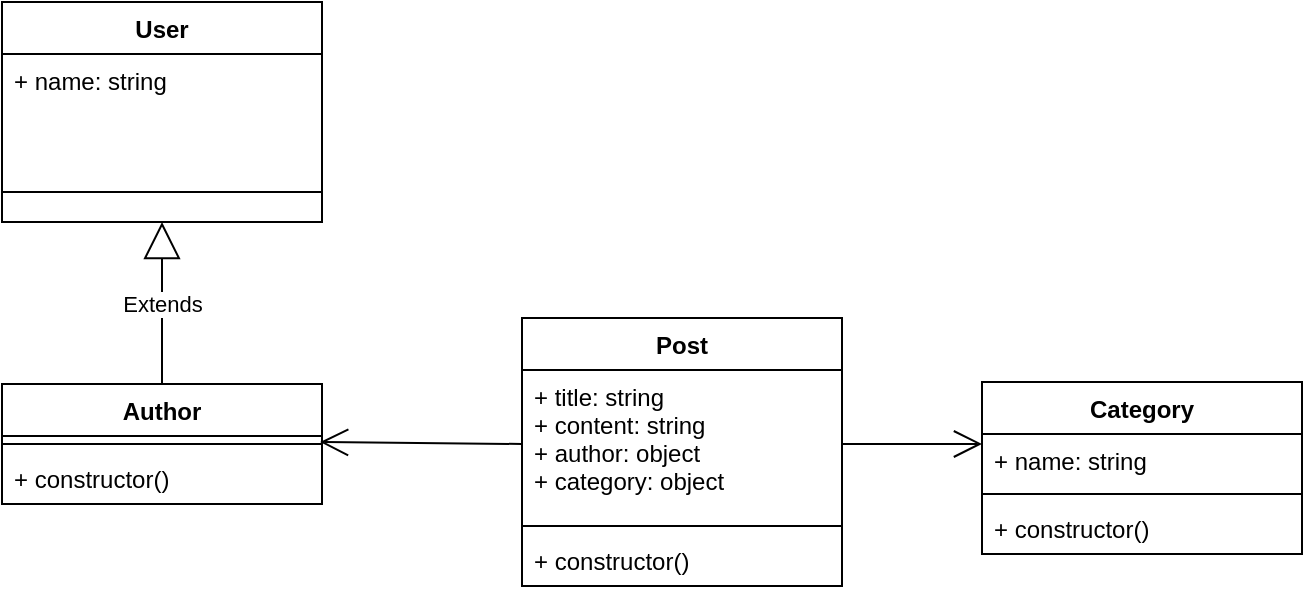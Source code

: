 <mxfile version="13.7.9" type="device"><diagram id="QdmGt0YlOmsqihfDgoCq" name="Page-1"><mxGraphModel dx="946" dy="548" grid="1" gridSize="10" guides="1" tooltips="1" connect="1" arrows="1" fold="1" page="1" pageScale="1" pageWidth="1100" pageHeight="850" math="0" shadow="0"><root><mxCell id="0"/><mxCell id="1" parent="0"/><mxCell id="uJU689-g35iLx2exyVdF-10" value="Post" style="swimlane;fontStyle=1;align=center;verticalAlign=top;childLayout=stackLayout;horizontal=1;startSize=26;horizontalStack=0;resizeParent=1;resizeParentMax=0;resizeLast=0;collapsible=1;marginBottom=0;" vertex="1" parent="1"><mxGeometry x="440" y="228" width="160" height="134" as="geometry"/></mxCell><mxCell id="uJU689-g35iLx2exyVdF-11" value="+ title: string&#10;+ content: string&#10;+ author: object&#10;+ category: object" style="text;strokeColor=none;fillColor=none;align=left;verticalAlign=top;spacingLeft=4;spacingRight=4;overflow=hidden;rotatable=0;points=[[0,0.5],[1,0.5]];portConstraint=eastwest;" vertex="1" parent="uJU689-g35iLx2exyVdF-10"><mxGeometry y="26" width="160" height="74" as="geometry"/></mxCell><mxCell id="uJU689-g35iLx2exyVdF-12" value="" style="line;strokeWidth=1;fillColor=none;align=left;verticalAlign=middle;spacingTop=-1;spacingLeft=3;spacingRight=3;rotatable=0;labelPosition=right;points=[];portConstraint=eastwest;" vertex="1" parent="uJU689-g35iLx2exyVdF-10"><mxGeometry y="100" width="160" height="8" as="geometry"/></mxCell><mxCell id="uJU689-g35iLx2exyVdF-13" value="+ constructor()" style="text;strokeColor=none;fillColor=none;align=left;verticalAlign=top;spacingLeft=4;spacingRight=4;overflow=hidden;rotatable=0;points=[[0,0.5],[1,0.5]];portConstraint=eastwest;" vertex="1" parent="uJU689-g35iLx2exyVdF-10"><mxGeometry y="108" width="160" height="26" as="geometry"/></mxCell><mxCell id="uJU689-g35iLx2exyVdF-22" value="Extends" style="endArrow=block;endSize=16;endFill=0;html=1;entryX=0.5;entryY=1;entryDx=0;entryDy=0;" edge="1" parent="1" source="uJU689-g35iLx2exyVdF-31" target="uJU689-g35iLx2exyVdF-1"><mxGeometry width="160" relative="1" as="geometry"><mxPoint x="260" y="248" as="sourcePoint"/><mxPoint x="380" y="230" as="targetPoint"/></mxGeometry></mxCell><mxCell id="uJU689-g35iLx2exyVdF-24" value="" style="endArrow=open;endFill=1;endSize=12;html=1;exitX=1;exitY=0.5;exitDx=0;exitDy=0;entryX=0;entryY=0.192;entryDx=0;entryDy=0;entryPerimeter=0;" edge="1" parent="1" source="uJU689-g35iLx2exyVdF-11" target="uJU689-g35iLx2exyVdF-16"><mxGeometry width="160" relative="1" as="geometry"><mxPoint x="620" y="291" as="sourcePoint"/><mxPoint x="720" y="291" as="targetPoint"/></mxGeometry></mxCell><mxCell id="uJU689-g35iLx2exyVdF-15" value="Category" style="swimlane;fontStyle=1;align=center;verticalAlign=top;childLayout=stackLayout;horizontal=1;startSize=26;horizontalStack=0;resizeParent=1;resizeParentMax=0;resizeLast=0;collapsible=1;marginBottom=0;" vertex="1" parent="1"><mxGeometry x="670" y="260" width="160" height="86" as="geometry"/></mxCell><mxCell id="uJU689-g35iLx2exyVdF-16" value="+ name: string" style="text;strokeColor=none;fillColor=none;align=left;verticalAlign=top;spacingLeft=4;spacingRight=4;overflow=hidden;rotatable=0;points=[[0,0.5],[1,0.5]];portConstraint=eastwest;" vertex="1" parent="uJU689-g35iLx2exyVdF-15"><mxGeometry y="26" width="160" height="26" as="geometry"/></mxCell><mxCell id="uJU689-g35iLx2exyVdF-17" value="" style="line;strokeWidth=1;fillColor=none;align=left;verticalAlign=middle;spacingTop=-1;spacingLeft=3;spacingRight=3;rotatable=0;labelPosition=right;points=[];portConstraint=eastwest;" vertex="1" parent="uJU689-g35iLx2exyVdF-15"><mxGeometry y="52" width="160" height="8" as="geometry"/></mxCell><mxCell id="uJU689-g35iLx2exyVdF-30" value="+ constructor()" style="text;strokeColor=none;fillColor=none;align=left;verticalAlign=top;spacingLeft=4;spacingRight=4;overflow=hidden;rotatable=0;points=[[0,0.5],[1,0.5]];portConstraint=eastwest;" vertex="1" parent="uJU689-g35iLx2exyVdF-15"><mxGeometry y="60" width="160" height="26" as="geometry"/></mxCell><mxCell id="uJU689-g35iLx2exyVdF-26" value="" style="endArrow=open;endFill=1;endSize=12;html=1;exitX=0;exitY=0.5;exitDx=0;exitDy=0;entryX=0.994;entryY=0.375;entryDx=0;entryDy=0;entryPerimeter=0;" edge="1" parent="1" source="uJU689-g35iLx2exyVdF-11" target="uJU689-g35iLx2exyVdF-33"><mxGeometry width="160" relative="1" as="geometry"><mxPoint x="290" y="410" as="sourcePoint"/><mxPoint x="340" y="278" as="targetPoint"/></mxGeometry></mxCell><mxCell id="uJU689-g35iLx2exyVdF-1" value="User" style="swimlane;fontStyle=1;align=center;verticalAlign=top;childLayout=stackLayout;horizontal=1;startSize=26;horizontalStack=0;resizeParent=1;resizeParentMax=0;resizeLast=0;collapsible=1;marginBottom=0;" vertex="1" parent="1"><mxGeometry x="180" y="70" width="160" height="110" as="geometry"/></mxCell><mxCell id="uJU689-g35iLx2exyVdF-2" value="+ name: string&#10;" style="text;strokeColor=none;fillColor=none;align=left;verticalAlign=top;spacingLeft=4;spacingRight=4;overflow=hidden;rotatable=0;points=[[0,0.5],[1,0.5]];portConstraint=eastwest;" vertex="1" parent="uJU689-g35iLx2exyVdF-1"><mxGeometry y="26" width="160" height="54" as="geometry"/></mxCell><mxCell id="uJU689-g35iLx2exyVdF-3" value="" style="line;strokeWidth=1;fillColor=none;align=left;verticalAlign=middle;spacingTop=-1;spacingLeft=3;spacingRight=3;rotatable=0;labelPosition=right;points=[];portConstraint=eastwest;" vertex="1" parent="uJU689-g35iLx2exyVdF-1"><mxGeometry y="80" width="160" height="30" as="geometry"/></mxCell><mxCell id="uJU689-g35iLx2exyVdF-31" value="Author" style="swimlane;fontStyle=1;align=center;verticalAlign=top;childLayout=stackLayout;horizontal=1;startSize=26;horizontalStack=0;resizeParent=1;resizeParentMax=0;resizeLast=0;collapsible=1;marginBottom=0;" vertex="1" parent="1"><mxGeometry x="180" y="261" width="160" height="60" as="geometry"/></mxCell><mxCell id="uJU689-g35iLx2exyVdF-33" value="" style="line;strokeWidth=1;fillColor=none;align=left;verticalAlign=middle;spacingTop=-1;spacingLeft=3;spacingRight=3;rotatable=0;labelPosition=right;points=[];portConstraint=eastwest;" vertex="1" parent="uJU689-g35iLx2exyVdF-31"><mxGeometry y="26" width="160" height="8" as="geometry"/></mxCell><mxCell id="uJU689-g35iLx2exyVdF-34" value="+ constructor()" style="text;strokeColor=none;fillColor=none;align=left;verticalAlign=top;spacingLeft=4;spacingRight=4;overflow=hidden;rotatable=0;points=[[0,0.5],[1,0.5]];portConstraint=eastwest;" vertex="1" parent="uJU689-g35iLx2exyVdF-31"><mxGeometry y="34" width="160" height="26" as="geometry"/></mxCell></root></mxGraphModel></diagram></mxfile>